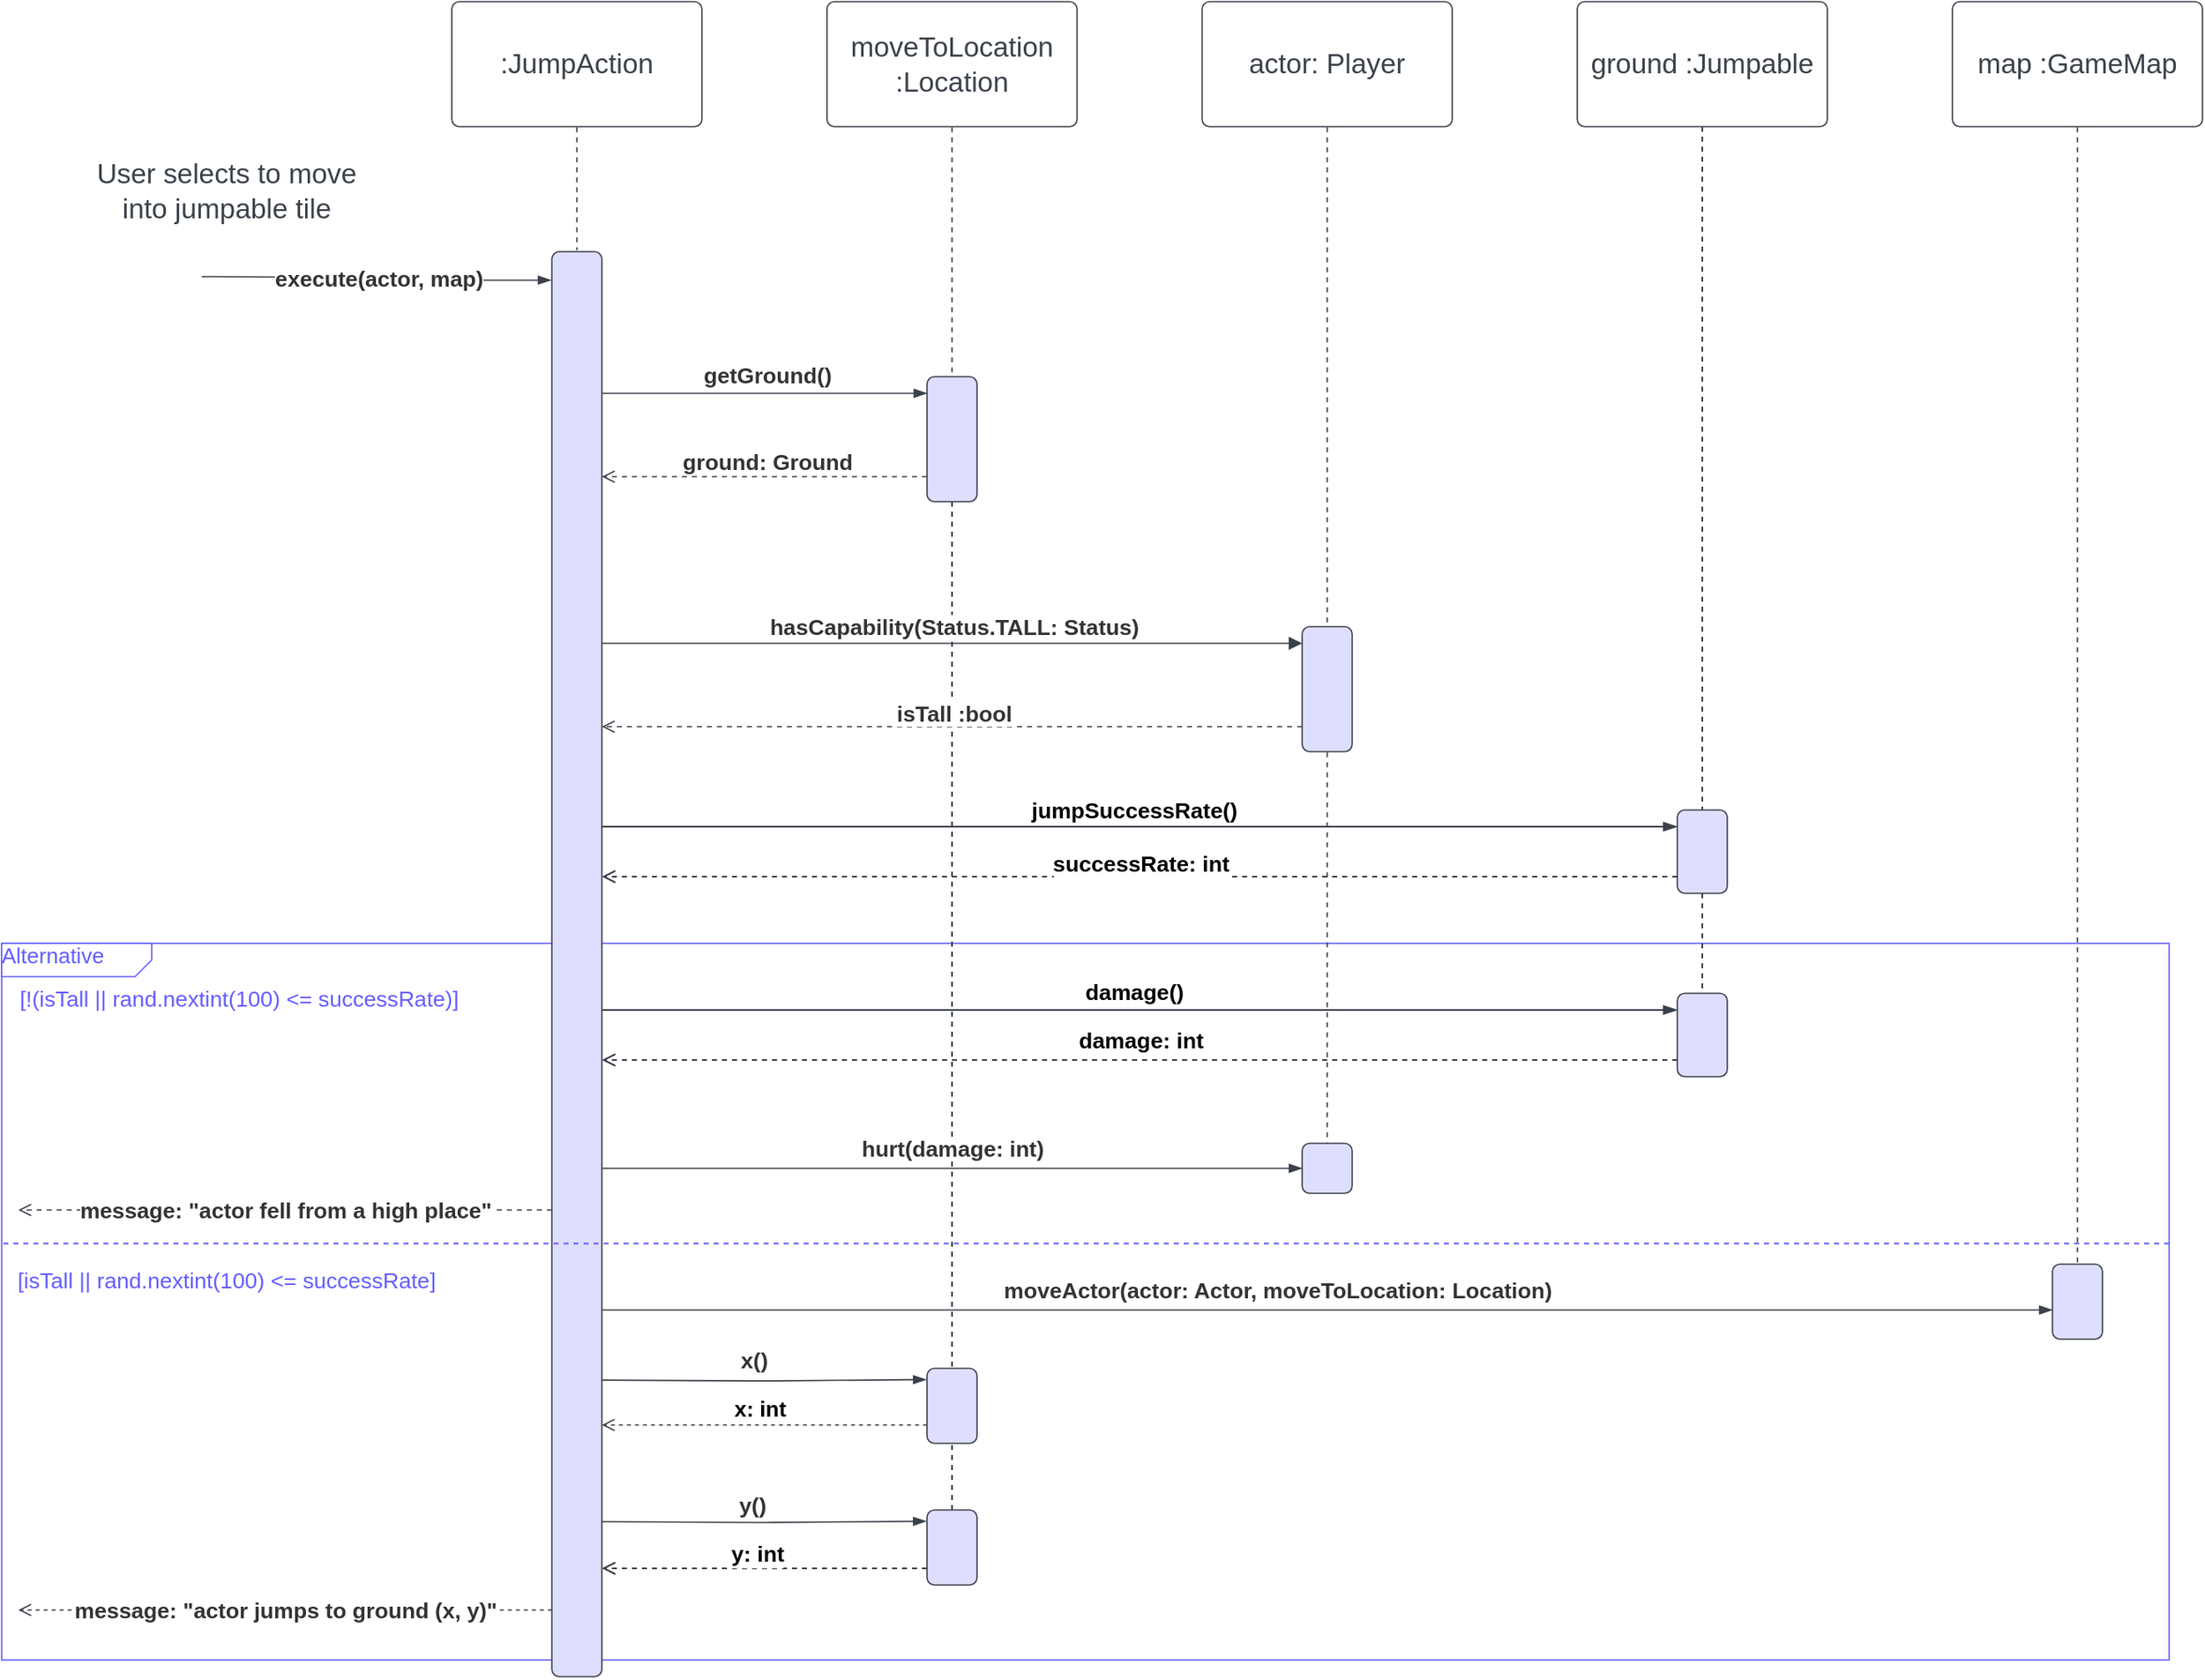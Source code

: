 <mxfile version="17.2.4" type="device" pages="2"><diagram id="eCuwdQZWgBB47jm1Pal0" name="JumpAction.execute()"><mxGraphModel dx="1240" dy="779" grid="0" gridSize="10" guides="0" tooltips="1" connect="1" arrows="1" fold="1" page="1" pageScale="1" pageWidth="850" pageHeight="1100" math="0" shadow="0"><root><mxCell id="0"/><mxCell id="1" parent="0"/><mxCell id="OYLOkh2zyU5c3hfSyLxo-22" value="&lt;font color=&quot;#635dff&quot;&gt;Alternative&lt;/font&gt;" style="html=1;blockSpacing=1;whiteSpace=wrap;shape=mxgraph.sysml.package2;xSize=90;overflow=fill;fontSize=13;spacing=0;strokeColor=#635dff;strokeOpacity=100;rounded=1;absoluteArcSize=1;arcSize=9;strokeWidth=0.8;container=1;pointerEvents=0;collapsible=0;recursiveResize=0;align=left;" parent="1" vertex="1"><mxGeometry x="30" y="640" width="1300" height="430" as="geometry"/></mxCell><UserObject label="[!(isTall || rand.nextint(100) &amp;lt;= successRate)]" lucidchartObjectId="kMK7q1nBMfJf" id="OYLOkh2zyU5c3hfSyLxo-23"><mxCell style="html=1;overflow=block;blockSpacing=1;whiteSpace=wrap;fontSize=13.3;fontColor=#635DFF;spacing=3.8;strokeOpacity=0;fillOpacity=0;rounded=1;absoluteArcSize=1;arcSize=9;fillColor=#ffffff;strokeWidth=0.8;" parent="OYLOkh2zyU5c3hfSyLxo-22" vertex="1"><mxGeometry y="21" width="285" height="24" as="geometry"/></mxCell></UserObject><UserObject label="" lucidchartObjectId="kMK7yO0s.JOC" id="OYLOkh2zyU5c3hfSyLxo-24"><mxCell style="html=1;jettySize=18;whiteSpace=wrap;fontSize=13;strokeColor=#3a414a;strokeOpacity=100;dashed=1;fixDash=1;strokeWidth=0.8;rounded=1;arcSize=12;edgeStyle=orthogonalEdgeStyle;startArrow=none;endArrow=open;" parent="OYLOkh2zyU5c3hfSyLxo-22" source="OYLOkh2zyU5c3hfSyLxo-2" edge="1"><mxGeometry width="100" height="100" relative="1" as="geometry"><Array as="points"><mxPoint x="10" y="160"/></Array><mxPoint x="330" y="110" as="sourcePoint"/><mxPoint x="10" y="160" as="targetPoint"/></mxGeometry></mxCell></UserObject><mxCell id="OYLOkh2zyU5c3hfSyLxo-25" value="message: &quot;actor fell from a high place&quot;" style="text;html=1;resizable=0;labelBackgroundColor=default;align=center;verticalAlign=middle;fontStyle=1;fontColor=#333333;fontSize=13.3;" parent="OYLOkh2zyU5c3hfSyLxo-24" vertex="1"><mxGeometry relative="1" as="geometry"><mxPoint as="offset"/></mxGeometry></mxCell><UserObject label="[isTall || rand.nextint(100) &amp;lt;= successRate]" lucidchartObjectId="kMK7q1nBMfJf" id="OYLOkh2zyU5c3hfSyLxo-56"><mxCell style="html=1;overflow=block;blockSpacing=1;whiteSpace=wrap;fontSize=13.3;fontColor=#635DFF;spacing=3.8;strokeOpacity=0;fillOpacity=0;rounded=1;absoluteArcSize=1;arcSize=9;fillColor=#ffffff;strokeWidth=0.8;" parent="OYLOkh2zyU5c3hfSyLxo-22" vertex="1"><mxGeometry y="190" width="270" height="24" as="geometry"/></mxCell></UserObject><UserObject label="" lucidchartObjectId="t5K7MSoaKPUH" id="OYLOkh2zyU5c3hfSyLxo-29"><mxCell style="html=1;overflow=block;blockSpacing=1;whiteSpace=wrap;fontSize=13;spacing=3.8;strokeColor=#3a414a;strokeOpacity=100;fillOpacity=100;rounded=1;absoluteArcSize=1;arcSize=9;fillColor=#dedeff;strokeWidth=0.8;" parent="OYLOkh2zyU5c3hfSyLxo-22" vertex="1"><mxGeometry x="780" y="120" width="30" height="30" as="geometry"/></mxCell></UserObject><mxCell id="OYLOkh2zyU5c3hfSyLxo-65" style="edgeStyle=orthogonalEdgeStyle;rounded=0;orthogonalLoop=1;jettySize=auto;html=1;endArrow=blockThin;endFill=1;strokeColor=#3A414A;" parent="OYLOkh2zyU5c3hfSyLxo-22" target="OYLOkh2zyU5c3hfSyLxo-68" edge="1"><mxGeometry relative="1" as="geometry"><mxPoint x="360" y="40" as="sourcePoint"/><mxPoint x="920" y="60" as="targetPoint"/><Array as="points"><mxPoint x="840" y="40"/><mxPoint x="840" y="40"/></Array></mxGeometry></mxCell><mxCell id="OYLOkh2zyU5c3hfSyLxo-66" value="damage()" style="edgeLabel;html=1;align=center;verticalAlign=middle;resizable=0;points=[];fontSize=13.3;fontStyle=1" parent="OYLOkh2zyU5c3hfSyLxo-65" vertex="1" connectable="0"><mxGeometry x="-0.076" y="1" relative="1" as="geometry"><mxPoint x="21" y="-10" as="offset"/></mxGeometry></mxCell><mxCell id="OYLOkh2zyU5c3hfSyLxo-67" value="&lt;b&gt;&lt;font style=&quot;font-size: 13.33px&quot;&gt;damage: int&lt;/font&gt;&lt;/b&gt;" style="edgeStyle=orthogonalEdgeStyle;rounded=0;orthogonalLoop=1;jettySize=auto;html=1;fontSize=13.3;endArrow=open;endFill=0;strokeColor=#3A414A;dashed=1;" parent="OYLOkh2zyU5c3hfSyLxo-22" source="OYLOkh2zyU5c3hfSyLxo-68" edge="1"><mxGeometry x="0.002" y="-12" relative="1" as="geometry"><mxPoint x="360" y="70" as="targetPoint"/><Array as="points"><mxPoint x="530" y="70"/><mxPoint x="530" y="70"/></Array><mxPoint x="1" as="offset"/></mxGeometry></mxCell><UserObject label="" lucidchartObjectId="mbK76THo4c5L" id="OYLOkh2zyU5c3hfSyLxo-68"><mxCell style="html=1;overflow=block;blockSpacing=1;whiteSpace=wrap;fontSize=13;spacing=3.8;strokeColor=#3a414a;strokeOpacity=100;fillOpacity=100;rounded=1;absoluteArcSize=1;arcSize=9;fillColor=#dedeff;strokeWidth=0.8;" parent="OYLOkh2zyU5c3hfSyLxo-22" vertex="1"><mxGeometry x="1005" y="30" width="30" height="50" as="geometry"/></mxCell></UserObject><UserObject label=":JumpAction" lucidchartObjectId="Svw7qQpjw48V" id="OYLOkh2zyU5c3hfSyLxo-1"><mxCell style="html=1;overflow=block;blockSpacing=1;whiteSpace=wrap;fontSize=16.7;fontColor=#3a414a;spacing=3.8;strokeColor=#3a414a;strokeOpacity=100;rounded=1;absoluteArcSize=1;arcSize=9;strokeWidth=0.8;" parent="1" vertex="1"><mxGeometry x="300" y="75" width="150" height="75" as="geometry"/></mxCell></UserObject><mxCell id="OYLOkh2zyU5c3hfSyLxo-59" style="edgeStyle=orthogonalEdgeStyle;rounded=0;orthogonalLoop=1;jettySize=auto;html=1;endArrow=blockThin;endFill=1;strokeColor=#3A414A;" parent="1" source="OYLOkh2zyU5c3hfSyLxo-2" target="OYLOkh2zyU5c3hfSyLxo-58" edge="1"><mxGeometry relative="1" as="geometry"><mxPoint x="410" y="598" as="sourcePoint"/><mxPoint x="950" y="590" as="targetPoint"/><Array as="points"><mxPoint x="870" y="570"/><mxPoint x="870" y="570"/></Array></mxGeometry></mxCell><mxCell id="OYLOkh2zyU5c3hfSyLxo-60" value="jumpSuccessRate()" style="edgeLabel;html=1;align=center;verticalAlign=middle;resizable=0;points=[];fontSize=13.3;fontStyle=1" parent="OYLOkh2zyU5c3hfSyLxo-59" vertex="1" connectable="0"><mxGeometry x="-0.076" y="1" relative="1" as="geometry"><mxPoint x="21" y="-9" as="offset"/></mxGeometry></mxCell><UserObject label="" lucidchartObjectId="tww7Gz8WqW2r" id="OYLOkh2zyU5c3hfSyLxo-2"><mxCell style="html=1;overflow=block;blockSpacing=1;whiteSpace=wrap;fontSize=13;spacing=3.8;strokeColor=#3a414a;strokeOpacity=100;fillOpacity=100;rounded=1;absoluteArcSize=1;arcSize=9;fillColor=#dedeff;strokeWidth=0.8;" parent="1" vertex="1"><mxGeometry x="360" y="225" width="30" height="855" as="geometry"/></mxCell></UserObject><UserObject label="" lucidchartObjectId="qxw7w_tj84XR" id="OYLOkh2zyU5c3hfSyLxo-3"><mxCell style="html=1;jettySize=18;whiteSpace=wrap;fontSize=13;strokeColor=#3a414a;strokeOpacity=100;dashed=1;fixDash=1;strokeWidth=0.8;rounded=1;arcSize=12;edgeStyle=orthogonalEdgeStyle;startArrow=none;endArrow=none;exitX=0.5;exitY=1.005;exitPerimeter=0;entryX=0.5;entryY=-0.001;entryPerimeter=0;" parent="1" source="OYLOkh2zyU5c3hfSyLxo-1" target="OYLOkh2zyU5c3hfSyLxo-2" edge="1"><mxGeometry width="100" height="100" relative="1" as="geometry"><Array as="points"/></mxGeometry></mxCell></UserObject><UserObject label="" lucidchartObjectId="MEw707E41Mtd" id="OYLOkh2zyU5c3hfSyLxo-4"><mxCell style="html=1;jettySize=18;whiteSpace=wrap;fontSize=13;strokeColor=#3a414a;strokeOpacity=100;strokeWidth=0.8;rounded=1;arcSize=12;edgeStyle=orthogonalEdgeStyle;startArrow=none;endArrow=blockThin;entryX=-0.012;entryY=0.02;entryPerimeter=0;endFill=1;" parent="1" target="OYLOkh2zyU5c3hfSyLxo-2" edge="1"><mxGeometry width="100" height="100" relative="1" as="geometry"><Array as="points"/><mxPoint x="150" y="240" as="sourcePoint"/></mxGeometry></mxCell></UserObject><mxCell id="OYLOkh2zyU5c3hfSyLxo-5" value="execute(actor, map)" style="text;html=1;resizable=0;labelBackgroundColor=default;align=center;verticalAlign=middle;fontStyle=1;fontColor=#333333;fontSize=13.3;" parent="OYLOkh2zyU5c3hfSyLxo-4" vertex="1"><mxGeometry relative="1" as="geometry"><mxPoint as="offset"/></mxGeometry></mxCell><UserObject label="actor: Player" lucidchartObjectId="sAx7ZAOeQBNO" id="OYLOkh2zyU5c3hfSyLxo-6"><mxCell style="html=1;overflow=block;blockSpacing=1;whiteSpace=wrap;fontSize=16.7;fontColor=#3a414a;spacing=3.8;strokeColor=#3a414a;strokeOpacity=100;rounded=1;absoluteArcSize=1;arcSize=9;strokeWidth=0.8;" parent="1" vertex="1"><mxGeometry x="750" y="75" width="150" height="75" as="geometry"/></mxCell></UserObject><UserObject label="User selects to move into jumpable tile" lucidchartObjectId="kMA7innCjvuW" id="OYLOkh2zyU5c3hfSyLxo-7"><mxCell style="html=1;overflow=block;blockSpacing=1;whiteSpace=wrap;fontSize=16.7;fontColor=#3a414a;spacing=3.8;strokeOpacity=0;fillOpacity=0;rounded=1;absoluteArcSize=1;arcSize=9;fillColor=#ffffff;strokeWidth=0.8;" parent="1" vertex="1"><mxGeometry x="75" y="165" width="180" height="48" as="geometry"/></mxCell></UserObject><UserObject label="" lucidchartObjectId="3kB7PfBuOtq0" id="OYLOkh2zyU5c3hfSyLxo-8"><mxCell style="html=1;jettySize=18;whiteSpace=wrap;fontSize=13;strokeColor=#3a414a;strokeOpacity=100;strokeWidth=0.8;rounded=1;arcSize=12;edgeStyle=orthogonalEdgeStyle;startArrow=none;endArrow=blockThin;endFill=1;" parent="1" target="OYLOkh2zyU5c3hfSyLxo-33" edge="1"><mxGeometry width="100" height="100" relative="1" as="geometry"><Array as="points"><mxPoint x="880" y="860"/><mxPoint x="880" y="860"/></Array><mxPoint x="390" y="860" as="sourcePoint"/></mxGeometry></mxCell></UserObject><mxCell id="OYLOkh2zyU5c3hfSyLxo-9" value="moveActor(actor: Actor, moveToLocation: Location)" style="text;html=1;resizable=0;labelBackgroundColor=default;align=center;verticalAlign=middle;fontStyle=1;fontColor=#333333;fontSize=13.3;" parent="OYLOkh2zyU5c3hfSyLxo-8" vertex="1"><mxGeometry x="-0.074" relative="1" as="geometry"><mxPoint x="2" y="-12" as="offset"/></mxGeometry></mxCell><UserObject label="map :GameMap" lucidchartObjectId="7kB7Q4fB985i" id="OYLOkh2zyU5c3hfSyLxo-10"><mxCell style="html=1;overflow=block;blockSpacing=1;whiteSpace=wrap;fontSize=16.7;fontColor=#3a414a;spacing=3.8;strokeColor=#3a414a;strokeOpacity=100;rounded=1;absoluteArcSize=1;arcSize=9;strokeWidth=0.8;" parent="1" vertex="1"><mxGeometry x="1200" y="75" width="150" height="75" as="geometry"/></mxCell></UserObject><UserObject label="moveToLocation :Location" lucidchartObjectId="2SJ7aVNgOCHd" id="OYLOkh2zyU5c3hfSyLxo-11"><mxCell style="html=1;overflow=block;blockSpacing=1;whiteSpace=wrap;fontSize=16.7;fontColor=#3a414a;spacing=3.8;strokeColor=#3a414a;strokeOpacity=100;rounded=1;absoluteArcSize=1;arcSize=9;strokeWidth=0.8;" parent="1" vertex="1"><mxGeometry x="525" y="75" width="150" height="75" as="geometry"/></mxCell></UserObject><mxCell id="OYLOkh2zyU5c3hfSyLxo-49" style="edgeStyle=orthogonalEdgeStyle;rounded=0;orthogonalLoop=1;jettySize=auto;html=1;dashed=1;endArrow=none;endFill=0;strokeColor=#3A414A;" parent="1" source="OYLOkh2zyU5c3hfSyLxo-12" target="OYLOkh2zyU5c3hfSyLxo-37" edge="1"><mxGeometry relative="1" as="geometry"/></mxCell><UserObject label="" lucidchartObjectId="N-J7uTlM8Tz7" id="OYLOkh2zyU5c3hfSyLxo-12"><mxCell style="html=1;overflow=block;blockSpacing=1;whiteSpace=wrap;fontSize=13;spacing=3.8;strokeColor=#3a414a;strokeOpacity=100;fillOpacity=100;rounded=1;absoluteArcSize=1;arcSize=9;fillColor=#dedeff;strokeWidth=0.8;" parent="1" vertex="1"><mxGeometry x="585" y="300" width="30" height="75" as="geometry"/></mxCell></UserObject><UserObject label="" lucidchartObjectId="9-J7VK6HbHyg" id="OYLOkh2zyU5c3hfSyLxo-13"><mxCell style="html=1;jettySize=18;whiteSpace=wrap;fontSize=13;strokeColor=#3a414a;strokeOpacity=100;strokeWidth=0.8;rounded=1;arcSize=12;edgeStyle=orthogonalEdgeStyle;startArrow=none;endArrow=blockThin;endFill=1;" parent="1" source="OYLOkh2zyU5c3hfSyLxo-2" target="OYLOkh2zyU5c3hfSyLxo-12" edge="1"><mxGeometry width="100" height="100" relative="1" as="geometry"><Array as="points"><mxPoint x="490" y="310"/><mxPoint x="490" y="310"/></Array><mxPoint x="375" y="320" as="sourcePoint"/></mxGeometry></mxCell></UserObject><mxCell id="OYLOkh2zyU5c3hfSyLxo-14" value="getGround()" style="text;html=1;resizable=0;labelBackgroundColor=default;align=center;verticalAlign=middle;fontStyle=1;fontColor=#333333;fontSize=13.3;" parent="OYLOkh2zyU5c3hfSyLxo-13" vertex="1"><mxGeometry relative="1" as="geometry"><mxPoint x="1" y="-11" as="offset"/></mxGeometry></mxCell><UserObject label="" lucidchartObjectId="Q.J75j_5nky4" id="OYLOkh2zyU5c3hfSyLxo-15"><mxCell style="html=1;jettySize=18;whiteSpace=wrap;fontSize=13;strokeColor=#3a414a;strokeOpacity=100;dashed=1;fixDash=1;strokeWidth=0.8;rounded=1;arcSize=12;edgeStyle=orthogonalEdgeStyle;startArrow=none;endArrow=open;endFill=0;" parent="1" source="OYLOkh2zyU5c3hfSyLxo-12" target="OYLOkh2zyU5c3hfSyLxo-2" edge="1"><mxGeometry width="100" height="100" relative="1" as="geometry"><Array as="points"><mxPoint x="430" y="360"/><mxPoint x="430" y="360"/></Array></mxGeometry></mxCell></UserObject><mxCell id="OYLOkh2zyU5c3hfSyLxo-16" value="ground: Ground" style="text;html=1;resizable=0;labelBackgroundColor=default;align=center;verticalAlign=middle;fontStyle=1;fontColor=#333333;fontSize=13.3;" parent="OYLOkh2zyU5c3hfSyLxo-15" vertex="1"><mxGeometry relative="1" as="geometry"><mxPoint x="1" y="-9" as="offset"/></mxGeometry></mxCell><UserObject label="" lucidchartObjectId="v~J7exNMI2mN" id="OYLOkh2zyU5c3hfSyLxo-17"><mxCell style="html=1;jettySize=18;whiteSpace=wrap;fontSize=13;strokeColor=#3a414a;strokeOpacity=100;dashed=1;fixDash=1;strokeWidth=0.8;rounded=1;arcSize=12;edgeStyle=orthogonalEdgeStyle;startArrow=none;endArrow=none;exitX=0.5;exitY=1.005;exitPerimeter=0;entryX=0.5;entryY=-0.005;entryPerimeter=0;" parent="1" source="OYLOkh2zyU5c3hfSyLxo-11" target="OYLOkh2zyU5c3hfSyLxo-12" edge="1"><mxGeometry width="100" height="100" relative="1" as="geometry"><Array as="points"/></mxGeometry></mxCell></UserObject><mxCell id="OYLOkh2zyU5c3hfSyLxo-57" style="edgeStyle=orthogonalEdgeStyle;rounded=0;orthogonalLoop=1;jettySize=auto;html=1;dashed=1;endArrow=none;endFill=0;strokeColor=#3A414A;" parent="1" source="OYLOkh2zyU5c3hfSyLxo-18" target="OYLOkh2zyU5c3hfSyLxo-58" edge="1"><mxGeometry relative="1" as="geometry"><mxPoint x="1050" y="520" as="targetPoint"/></mxGeometry></mxCell><UserObject label="ground :Jumpable" lucidchartObjectId="8aK781-DjpZf" id="OYLOkh2zyU5c3hfSyLxo-18"><mxCell style="html=1;overflow=block;blockSpacing=1;whiteSpace=wrap;fontSize=16.7;fontColor=#3a414a;spacing=3.8;strokeColor=#3a414a;strokeOpacity=100;rounded=1;absoluteArcSize=1;arcSize=9;strokeWidth=0.8;" parent="1" vertex="1"><mxGeometry x="975" y="75" width="150" height="75" as="geometry"/></mxCell></UserObject><UserObject label="" lucidchartObjectId="mbK76THo4c5L" id="OYLOkh2zyU5c3hfSyLxo-19"><mxCell style="html=1;overflow=block;blockSpacing=1;whiteSpace=wrap;fontSize=13;spacing=3.8;strokeColor=#3a414a;strokeOpacity=100;fillOpacity=100;rounded=1;absoluteArcSize=1;arcSize=9;fillColor=#dedeff;strokeWidth=0.8;" parent="1" vertex="1"><mxGeometry x="810" y="450" width="30" height="75" as="geometry"/></mxCell></UserObject><UserObject label="" lucidchartObjectId="2gK7JzHrzOsB" id="OYLOkh2zyU5c3hfSyLxo-20"><mxCell style="html=1;jettySize=18;whiteSpace=wrap;fontSize=13;strokeColor=#3a414a;strokeOpacity=100;strokeWidth=0.8;rounded=1;arcSize=12;edgeStyle=orthogonalEdgeStyle;startArrow=none;endArrow=block;endFill=1;" parent="1" source="OYLOkh2zyU5c3hfSyLxo-2" target="OYLOkh2zyU5c3hfSyLxo-19" edge="1"><mxGeometry width="100" height="100" relative="1" as="geometry"><Array as="points"><mxPoint x="490" y="460"/><mxPoint x="490" y="460"/></Array></mxGeometry></mxCell></UserObject><mxCell id="OYLOkh2zyU5c3hfSyLxo-21" value="hasCapability(Status.TALL: Status)" style="text;html=1;resizable=0;labelBackgroundColor=default;align=center;verticalAlign=middle;fontStyle=1;fontColor=#333333;fontSize=13.3;" parent="OYLOkh2zyU5c3hfSyLxo-20" vertex="1"><mxGeometry relative="1" as="geometry"><mxPoint x="1" y="-10" as="offset"/></mxGeometry></mxCell><UserObject label="" lucidchartObjectId="kYK7fHfaY4vX" id="OYLOkh2zyU5c3hfSyLxo-26"><mxCell style="html=1;jettySize=18;whiteSpace=wrap;fontSize=13;strokeColor=#3a414a;strokeOpacity=100;dashed=1;fixDash=1;strokeWidth=0.8;rounded=1;arcSize=12;edgeStyle=orthogonalEdgeStyle;startArrow=none;endArrow=open;endFill=0;" parent="1" source="OYLOkh2zyU5c3hfSyLxo-19" target="OYLOkh2zyU5c3hfSyLxo-2" edge="1"><mxGeometry width="100" height="100" relative="1" as="geometry"><Array as="points"><mxPoint x="500" y="510"/><mxPoint x="500" y="510"/></Array><mxPoint x="790" y="519" as="sourcePoint"/></mxGeometry></mxCell></UserObject><mxCell id="OYLOkh2zyU5c3hfSyLxo-27" value="isTall :bool" style="text;html=1;resizable=0;labelBackgroundColor=default;align=center;verticalAlign=middle;fontStyle=1;fontColor=#333333;fontSize=13.3;" parent="OYLOkh2zyU5c3hfSyLxo-26" vertex="1"><mxGeometry relative="1" as="geometry"><mxPoint x="1" y="-8" as="offset"/></mxGeometry></mxCell><UserObject label="" lucidchartObjectId="N0K7Qci609-H" id="OYLOkh2zyU5c3hfSyLxo-28"><mxCell style="html=1;jettySize=18;whiteSpace=wrap;fontSize=13;strokeColor=#3a414a;strokeOpacity=100;dashed=1;fixDash=1;strokeWidth=0.8;rounded=1;arcSize=12;edgeStyle=orthogonalEdgeStyle;startArrow=none;endArrow=none;exitX=0.5;exitY=1.005;exitPerimeter=0;entryX=0.5;entryY=-0.005;entryPerimeter=0;" parent="1" source="OYLOkh2zyU5c3hfSyLxo-6" target="OYLOkh2zyU5c3hfSyLxo-19" edge="1"><mxGeometry width="100" height="100" relative="1" as="geometry"><Array as="points"/></mxGeometry></mxCell></UserObject><UserObject label="" lucidchartObjectId="F5K7cWxRts-W" id="OYLOkh2zyU5c3hfSyLxo-30"><mxCell style="html=1;jettySize=18;whiteSpace=wrap;fontSize=13;strokeColor=#3a414a;strokeOpacity=100;strokeWidth=0.8;rounded=1;arcSize=12;edgeStyle=orthogonalEdgeStyle;startArrow=none;endArrow=blockThin;endFill=1;" parent="1" source="OYLOkh2zyU5c3hfSyLxo-2" target="OYLOkh2zyU5c3hfSyLxo-29" edge="1"><mxGeometry width="100" height="100" relative="1" as="geometry"><Array as="points"><mxPoint x="600" y="775"/><mxPoint x="600" y="775"/></Array><mxPoint x="390" y="715" as="sourcePoint"/></mxGeometry></mxCell></UserObject><mxCell id="OYLOkh2zyU5c3hfSyLxo-31" value="hurt(damage: int)" style="text;html=1;resizable=0;labelBackgroundColor=default;align=center;verticalAlign=middle;fontStyle=1;fontColor=#333333;fontSize=13.3;" parent="OYLOkh2zyU5c3hfSyLxo-30" vertex="1"><mxGeometry relative="1" as="geometry"><mxPoint y="-12" as="offset"/></mxGeometry></mxCell><UserObject label="" lucidchartObjectId="PdL7UGYvEF-M" id="OYLOkh2zyU5c3hfSyLxo-32"><mxCell style="html=1;jettySize=18;whiteSpace=wrap;fontSize=13;strokeColor=#3a414a;strokeOpacity=100;dashed=1;fixDash=1;strokeWidth=0.8;rounded=1;arcSize=12;edgeStyle=orthogonalEdgeStyle;startArrow=none;endArrow=none;exitX=0.5;exitY=1.005;exitPerimeter=0;entryX=0.5;entryY=-0.012;entryPerimeter=0;" parent="1" source="OYLOkh2zyU5c3hfSyLxo-19" target="OYLOkh2zyU5c3hfSyLxo-29" edge="1"><mxGeometry width="100" height="100" relative="1" as="geometry"><Array as="points"/></mxGeometry></mxCell></UserObject><UserObject label="" lucidchartObjectId="5dL7VNfCxY7D" id="OYLOkh2zyU5c3hfSyLxo-33"><mxCell style="html=1;overflow=block;blockSpacing=1;whiteSpace=wrap;fontSize=13;spacing=3.8;strokeColor=#3a414a;strokeOpacity=100;fillOpacity=100;rounded=1;absoluteArcSize=1;arcSize=9;fillColor=#dedeff;strokeWidth=0.8;" parent="1" vertex="1"><mxGeometry x="1260" y="832.5" width="30" height="45" as="geometry"/></mxCell></UserObject><UserObject label="" lucidchartObjectId="~dL747Tiu413" id="OYLOkh2zyU5c3hfSyLxo-34"><mxCell style="html=1;jettySize=18;whiteSpace=wrap;fontSize=13;strokeColor=#3a414a;strokeOpacity=100;dashed=1;fixDash=1;strokeWidth=0.8;rounded=1;arcSize=12;edgeStyle=orthogonalEdgeStyle;startArrow=none;endArrow=none;exitX=0.5;exitY=1.005;exitPerimeter=0;entryX=0.5;entryY=-0.008;entryPerimeter=0;" parent="1" source="OYLOkh2zyU5c3hfSyLxo-10" target="OYLOkh2zyU5c3hfSyLxo-33" edge="1"><mxGeometry width="100" height="100" relative="1" as="geometry"><Array as="points"/></mxGeometry></mxCell></UserObject><UserObject label="" lucidchartObjectId="YlL74.AOj8z." id="OYLOkh2zyU5c3hfSyLxo-35"><mxCell style="html=1;jettySize=18;whiteSpace=wrap;fontSize=13;strokeColor=#3a414a;strokeOpacity=100;strokeWidth=0.8;rounded=1;arcSize=12;edgeStyle=orthogonalEdgeStyle;startArrow=none;endArrow=open;dashed=1;" parent="1" edge="1"><mxGeometry width="100" height="100" relative="1" as="geometry"><Array as="points"><mxPoint x="260" y="1040"/><mxPoint x="260" y="1040"/></Array><mxPoint x="40" y="1040" as="targetPoint"/><mxPoint x="360" y="1040" as="sourcePoint"/></mxGeometry></mxCell></UserObject><mxCell id="OYLOkh2zyU5c3hfSyLxo-36" value="message: &quot;actor jumps to ground (x, y)&quot;" style="text;html=1;resizable=0;labelBackgroundColor=default;align=center;verticalAlign=middle;fontStyle=1;fontColor=#333333;fontSize=13.3;" parent="OYLOkh2zyU5c3hfSyLxo-35" vertex="1"><mxGeometry x="0.334" relative="1" as="geometry"><mxPoint x="53" as="offset"/></mxGeometry></mxCell><UserObject label="" lucidchartObjectId="AoL7WaC5kC4R" id="OYLOkh2zyU5c3hfSyLxo-37"><mxCell style="html=1;overflow=block;blockSpacing=1;whiteSpace=wrap;fontSize=13;spacing=3.8;strokeColor=#3a414a;strokeOpacity=100;fillOpacity=100;rounded=1;absoluteArcSize=1;arcSize=9;fillColor=#dedeff;strokeWidth=0.8;" parent="1" vertex="1"><mxGeometry x="585" y="895" width="30" height="45" as="geometry"/></mxCell></UserObject><UserObject label="" lucidchartObjectId="QoL78~Avq-1Y" id="OYLOkh2zyU5c3hfSyLxo-38"><mxCell style="html=1;jettySize=18;whiteSpace=wrap;fontSize=13;strokeColor=#3A414A;strokeOpacity=100;strokeWidth=0.8;rounded=1;arcSize=12;edgeStyle=orthogonalEdgeStyle;startArrow=none;endArrow=blockThin;endFill=1;exitX=1.013;exitY=0.928;exitPerimeter=0;entryX=-0.012;entryY=0.15;entryPerimeter=0;" parent="1" target="OYLOkh2zyU5c3hfSyLxo-37" edge="1"><mxGeometry width="100" height="100" relative="1" as="geometry"><Array as="points"/><mxPoint x="390.0" y="902.08" as="sourcePoint"/></mxGeometry></mxCell></UserObject><mxCell id="OYLOkh2zyU5c3hfSyLxo-39" value="x()" style="text;html=1;resizable=0;labelBackgroundColor=default;align=center;verticalAlign=middle;fontStyle=1;fontColor=#333333;fontSize=13.3;" parent="OYLOkh2zyU5c3hfSyLxo-38" vertex="1"><mxGeometry x="-0.114" relative="1" as="geometry"><mxPoint x="4" y="-13" as="offset"/></mxGeometry></mxCell><UserObject label="x: int" lucidchartObjectId="6oL7ldqmmjbZ" id="OYLOkh2zyU5c3hfSyLxo-40"><mxCell style="html=1;jettySize=18;whiteSpace=wrap;fontSize=13;strokeColor=#3a414a;strokeOpacity=100;strokeWidth=0.8;rounded=1;arcSize=12;edgeStyle=orthogonalEdgeStyle;startArrow=none;endArrow=open;endFill=0;dashed=1;fontStyle=1" parent="1" source="OYLOkh2zyU5c3hfSyLxo-37" edge="1" target="OYLOkh2zyU5c3hfSyLxo-2"><mxGeometry x="0.032" y="-10" width="100" height="100" relative="1" as="geometry"><Array as="points"><mxPoint x="487" y="929"/><mxPoint x="487" y="929"/></Array><mxPoint x="390.0" y="917.515" as="targetPoint"/><mxPoint as="offset"/></mxGeometry></mxCell></UserObject><mxCell id="OYLOkh2zyU5c3hfSyLxo-46" value="y: int" style="edgeStyle=orthogonalEdgeStyle;rounded=0;orthogonalLoop=1;jettySize=auto;html=1;dashed=1;endArrow=open;endFill=0;strokeColor=#3A414A;fontStyle=1;fontSize=13.33;" parent="1" source="OYLOkh2zyU5c3hfSyLxo-41" edge="1"><mxGeometry x="0.046" y="-9" relative="1" as="geometry"><mxPoint x="390" y="1015" as="targetPoint"/><Array as="points"><mxPoint x="490" y="1015"/><mxPoint x="490" y="1015"/></Array><mxPoint as="offset"/></mxGeometry></mxCell><mxCell id="OYLOkh2zyU5c3hfSyLxo-52" style="edgeStyle=orthogonalEdgeStyle;rounded=0;orthogonalLoop=1;jettySize=auto;html=1;dashed=1;endArrow=none;endFill=0;strokeColor=#3A414A;" parent="1" source="OYLOkh2zyU5c3hfSyLxo-41" target="OYLOkh2zyU5c3hfSyLxo-37" edge="1"><mxGeometry relative="1" as="geometry"/></mxCell><UserObject label="" lucidchartObjectId="_oL7Dq7EvGQc" id="OYLOkh2zyU5c3hfSyLxo-41"><mxCell style="html=1;overflow=block;blockSpacing=1;whiteSpace=wrap;fontSize=13;spacing=3.8;strokeColor=#3a414a;strokeOpacity=100;fillOpacity=100;rounded=1;absoluteArcSize=1;arcSize=9;fillColor=#dedeff;strokeWidth=0.8;" parent="1" vertex="1"><mxGeometry x="585" y="980" width="30" height="45" as="geometry"/></mxCell></UserObject><UserObject label="" lucidchartObjectId="_oL7CmogcWcI" id="OYLOkh2zyU5c3hfSyLxo-42"><mxCell style="html=1;jettySize=18;whiteSpace=wrap;fontSize=13;strokeColor=#3a414a;strokeOpacity=100;strokeWidth=0.8;rounded=1;arcSize=12;edgeStyle=orthogonalEdgeStyle;startArrow=none;endArrow=blockThin;endFill=1;entryX=-0.012;entryY=0.15;entryPerimeter=0;" parent="1" target="OYLOkh2zyU5c3hfSyLxo-41" edge="1"><mxGeometry width="100" height="100" relative="1" as="geometry"><Array as="points"/><mxPoint x="390" y="987" as="sourcePoint"/></mxGeometry></mxCell></UserObject><mxCell id="OYLOkh2zyU5c3hfSyLxo-43" value="y()" style="text;html=1;resizable=0;labelBackgroundColor=default;align=center;verticalAlign=middle;fontStyle=1;fontColor=#333333;fontSize=13.3;" parent="OYLOkh2zyU5c3hfSyLxo-42" vertex="1"><mxGeometry x="-0.114" relative="1" as="geometry"><mxPoint x="3" y="-11" as="offset"/></mxGeometry></mxCell><mxCell id="OYLOkh2zyU5c3hfSyLxo-55" value="" style="endArrow=none;dashed=1;html=1;rounded=0;entryX=0;entryY=0.419;entryDx=0;entryDy=0;entryPerimeter=0;exitX=1;exitY=0.419;exitDx=0;exitDy=0;exitPerimeter=0;strokeColor=#635DFF;" parent="1" source="OYLOkh2zyU5c3hfSyLxo-22" target="OYLOkh2zyU5c3hfSyLxo-22" edge="1"><mxGeometry width="50" height="50" relative="1" as="geometry"><mxPoint x="30" y="870" as="sourcePoint"/><mxPoint x="80" y="820" as="targetPoint"/></mxGeometry></mxCell><mxCell id="OYLOkh2zyU5c3hfSyLxo-63" value="&lt;b&gt;&lt;font style=&quot;font-size: 13.33px&quot;&gt;successRate: int&lt;/font&gt;&lt;/b&gt;" style="edgeStyle=orthogonalEdgeStyle;rounded=0;orthogonalLoop=1;jettySize=auto;html=1;fontSize=13.3;endArrow=open;endFill=0;strokeColor=#3A414A;dashed=1;" parent="1" source="OYLOkh2zyU5c3hfSyLxo-58" target="OYLOkh2zyU5c3hfSyLxo-2" edge="1"><mxGeometry x="0.002" y="-8" relative="1" as="geometry"><Array as="points"><mxPoint x="560" y="600"/><mxPoint x="560" y="600"/></Array><mxPoint x="1" as="offset"/></mxGeometry></mxCell><mxCell id="OYLOkh2zyU5c3hfSyLxo-69" style="edgeStyle=orthogonalEdgeStyle;rounded=0;orthogonalLoop=1;jettySize=auto;html=1;dashed=1;fontSize=13.33;endArrow=none;endFill=0;strokeColor=#3A414A;" parent="1" source="OYLOkh2zyU5c3hfSyLxo-58" target="OYLOkh2zyU5c3hfSyLxo-68" edge="1"><mxGeometry relative="1" as="geometry"/></mxCell><UserObject label="" lucidchartObjectId="mbK76THo4c5L" id="OYLOkh2zyU5c3hfSyLxo-58"><mxCell style="html=1;overflow=block;blockSpacing=1;whiteSpace=wrap;fontSize=13;spacing=3.8;strokeColor=#3a414a;strokeOpacity=100;fillOpacity=100;rounded=1;absoluteArcSize=1;arcSize=9;fillColor=#dedeff;strokeWidth=0.8;" parent="1" vertex="1"><mxGeometry x="1035" y="560" width="30" height="50" as="geometry"/></mxCell></UserObject></root></mxGraphModel></diagram><diagram id="RL3FJOIWcASWGi3YD7R5" name="Mature.tick()"><mxGraphModel dx="1240" dy="779" grid="0" gridSize="10" guides="1" tooltips="1" connect="1" arrows="1" fold="1" page="1" pageScale="1" pageWidth="850" pageHeight="1100" math="0" shadow="0"><root><mxCell id="0"/><mxCell id="1" parent="0"/><mxCell id="nholbY5XzCmhkAW5xmMB-12" value="" style="group" parent="1" vertex="1" connectable="0"><mxGeometry x="26.22" y="690" width="1197.78" height="241" as="geometry"/></mxCell><mxCell id="4wdHCRqx1Bi4NrnN5S9m-74" value="&lt;font color=&quot;#635dff&quot;&gt;opt&lt;/font&gt;" style="shape=umlFrame;whiteSpace=wrap;html=1;fontSize=13.33;strokeColor=#635DFF;width=52;height=23;" parent="nholbY5XzCmhkAW5xmMB-12" vertex="1"><mxGeometry width="1197.78" height="241" as="geometry"/></mxCell><mxCell id="4wdHCRqx1Bi4NrnN5S9m-78" value="&lt;font color=&quot;#635dff&quot;&gt;[ !actorAtLocation &amp;amp;&amp;amp; &lt;br&gt;&lt;span style=&quot;white-space: pre&quot;&gt;&#9;&lt;/span&gt;rand.nextint(100) &amp;lt;= KOOPA_SPAWN_RATE ]&lt;/font&gt;" style="text;html=1;strokeColor=none;fillColor=none;align=left;verticalAlign=middle;whiteSpace=wrap;rounded=0;fontSize=13.33;" parent="nholbY5XzCmhkAW5xmMB-12" vertex="1"><mxGeometry x="11.76" y="27" width="407.531" height="28" as="geometry"/></mxCell><UserObject label="koopa :Koopa" lucidchartObjectId="8aK781-DjpZf" id="nholbY5XzCmhkAW5xmMB-5"><mxCell style="html=1;overflow=block;blockSpacing=1;whiteSpace=wrap;fontSize=16.7;fontColor=#3a414a;spacing=3.8;strokeColor=#3a414a;strokeOpacity=100;rounded=1;absoluteArcSize=1;arcSize=9;strokeWidth=0.8;" parent="nholbY5XzCmhkAW5xmMB-12" vertex="1"><mxGeometry x="949.78" y="35" width="150" height="75" as="geometry"/></mxCell></UserObject><UserObject label="" lucidchartObjectId="mbK76THo4c5L" id="nholbY5XzCmhkAW5xmMB-8"><mxCell style="html=1;overflow=block;blockSpacing=1;whiteSpace=wrap;fontSize=13;spacing=3.8;strokeColor=#3a414a;strokeOpacity=100;fillOpacity=100;rounded=1;absoluteArcSize=1;arcSize=9;fillColor=#dedeff;strokeWidth=0.8;" parent="nholbY5XzCmhkAW5xmMB-12" vertex="1"><mxGeometry x="558.78" y="150" width="30" height="47" as="geometry"/></mxCell></UserObject><UserObject label="" lucidchartObjectId="tww7Gz8WqW2r" id="4wdHCRqx1Bi4NrnN5S9m-4"><mxCell style="html=1;overflow=block;blockSpacing=1;whiteSpace=wrap;fontSize=13;spacing=3.8;strokeColor=#3a414a;strokeOpacity=100;fillOpacity=100;rounded=1;absoluteArcSize=1;arcSize=9;fillColor=#dedeff;strokeWidth=0.8;" parent="1" vertex="1"><mxGeometry x="360" y="225" width="30" height="2487" as="geometry"/></mxCell></UserObject><mxCell id="JHbBxRRb0H2sQzWYHCSj-56" value="" style="group" parent="1" vertex="1" connectable="0"><mxGeometry x="26" y="2405" width="1197.78" height="241" as="geometry"/></mxCell><mxCell id="JHbBxRRb0H2sQzWYHCSj-57" value="&lt;font color=&quot;#635dff&quot;&gt;opt&lt;/font&gt;" style="shape=umlFrame;whiteSpace=wrap;html=1;fontSize=13.33;strokeColor=#635DFF;width=52;height=23;" parent="JHbBxRRb0H2sQzWYHCSj-56" vertex="1"><mxGeometry width="1128" height="241" as="geometry"/></mxCell><mxCell id="JHbBxRRb0H2sQzWYHCSj-58" value="&lt;font color=&quot;#635dff&quot;&gt;[ rand.nextint(100) &amp;lt;= WITHER_RATE ]&lt;/font&gt;" style="text;html=1;strokeColor=none;fillColor=none;align=left;verticalAlign=middle;whiteSpace=wrap;rounded=0;fontSize=13.33;" parent="JHbBxRRb0H2sQzWYHCSj-56" vertex="1"><mxGeometry x="11.76" y="27" width="407.531" height="28" as="geometry"/></mxCell><UserObject label="" lucidchartObjectId="mbK76THo4c5L" id="JHbBxRRb0H2sQzWYHCSj-60"><mxCell style="html=1;overflow=block;blockSpacing=1;whiteSpace=wrap;fontSize=13;spacing=3.8;strokeColor=#3a414a;strokeOpacity=100;fillOpacity=100;rounded=1;absoluteArcSize=1;arcSize=9;fillColor=#dedeff;strokeWidth=0.8;" parent="JHbBxRRb0H2sQzWYHCSj-56" vertex="1"><mxGeometry x="558.78" y="150" width="30" height="68" as="geometry"/></mxCell></UserObject><UserObject label="dirt :Dirt" lucidchartObjectId="8aK781-DjpZf" id="JHbBxRRb0H2sQzWYHCSj-61"><mxCell style="html=1;overflow=block;blockSpacing=1;whiteSpace=wrap;fontSize=16.7;fontColor=#3a414a;spacing=3.8;strokeColor=#3a414a;strokeOpacity=100;rounded=1;absoluteArcSize=1;arcSize=9;strokeWidth=0.8;" parent="JHbBxRRb0H2sQzWYHCSj-56" vertex="1"><mxGeometry x="952" y="22" width="150" height="75" as="geometry"/></mxCell></UserObject><mxCell id="P0Ew0a6ZwCBtasC1eVtT-2" value="" style="group" parent="1" vertex="1" connectable="0"><mxGeometry x="28" y="1001" width="1600" height="1332" as="geometry"/></mxCell><mxCell id="nholbY5XzCmhkAW5xmMB-14" value="&lt;font color=&quot;#635dff&quot;&gt;opt&lt;/font&gt;" style="shape=umlFrame;whiteSpace=wrap;html=1;fontSize=13.33;strokeColor=#635DFF;width=52;height=23;" parent="P0Ew0a6ZwCBtasC1eVtT-2" vertex="1"><mxGeometry width="1600" height="1332" as="geometry"/></mxCell><mxCell id="JHbBxRRb0H2sQzWYHCSj-49" value="" style="group" parent="P0Ew0a6ZwCBtasC1eVtT-2" vertex="1" connectable="0"><mxGeometry x="22" y="842" width="1362" height="370" as="geometry"/></mxCell><mxCell id="JHbBxRRb0H2sQzWYHCSj-47" value="&lt;font color=&quot;#635dff&quot;&gt;opt&lt;/font&gt;" style="shape=umlFrame;whiteSpace=wrap;html=1;fontSize=13.33;fontColor=#3A414A;strokeColor=#635DFF;" parent="JHbBxRRb0H2sQzWYHCSj-49" vertex="1"><mxGeometry width="1362" height="370" as="geometry"/></mxCell><mxCell id="JHbBxRRb0H2sQzWYHCSj-48" value="&lt;font color=&quot;#635dff&quot;&gt;[ avaliableGrowLocations != 0 ]&lt;/font&gt;" style="text;html=1;strokeColor=none;fillColor=none;align=left;verticalAlign=middle;whiteSpace=wrap;rounded=0;fontSize=13.33;" parent="JHbBxRRb0H2sQzWYHCSj-49" vertex="1"><mxGeometry x="11" y="38" width="199" height="28" as="geometry"/></mxCell><mxCell id="P0Ew0a6ZwCBtasC1eVtT-21" value="&lt;font color=&quot;#635dff&quot;&gt;loop&lt;/font&gt;" style="shape=umlFrame;whiteSpace=wrap;html=1;fontSize=13.33;fontColor=#3A414A;strokeColor=#635DFF;" parent="P0Ew0a6ZwCBtasC1eVtT-2" vertex="1"><mxGeometry x="19" y="326" width="1389" height="358" as="geometry"/></mxCell><mxCell id="nholbY5XzCmhkAW5xmMB-15" value="&lt;font color=&quot;#635dff&quot;&gt;[ growthCounter == 0 ]&lt;/font&gt;" style="text;html=1;strokeColor=none;fillColor=none;align=left;verticalAlign=middle;whiteSpace=wrap;rounded=0;fontSize=13.33;" parent="P0Ew0a6ZwCBtasC1eVtT-2" vertex="1"><mxGeometry x="11.76" y="27" width="141.24" height="28" as="geometry"/></mxCell><mxCell id="JHbBxRRb0H2sQzWYHCSj-8" style="edgeStyle=orthogonalEdgeStyle;rounded=0;orthogonalLoop=1;jettySize=auto;html=1;fontSize=13.33;fontColor=#3A414A;endArrow=none;endFill=0;dashed=1;" parent="P0Ew0a6ZwCBtasC1eVtT-2" source="nholbY5XzCmhkAW5xmMB-16" target="JHbBxRRb0H2sQzWYHCSj-7" edge="1"><mxGeometry relative="1" as="geometry"/></mxCell><UserObject label="growLocations :ArrayList&amp;lt;Location&amp;gt;" lucidchartObjectId="8aK781-DjpZf" id="nholbY5XzCmhkAW5xmMB-16"><mxCell style="html=1;overflow=block;blockSpacing=1;whiteSpace=wrap;fontSize=16.7;fontColor=#3a414a;spacing=3.8;strokeColor=#3a414a;strokeOpacity=100;rounded=1;absoluteArcSize=1;arcSize=9;strokeWidth=0.8;" parent="P0Ew0a6ZwCBtasC1eVtT-2" vertex="1"><mxGeometry x="1172" y="219" width="156" height="75" as="geometry"/></mxCell></UserObject><UserObject label="" lucidchartObjectId="mbK76THo4c5L" id="P0Ew0a6ZwCBtasC1eVtT-9"><mxCell style="html=1;overflow=block;blockSpacing=1;whiteSpace=wrap;fontSize=13;spacing=3.8;strokeColor=#3a414a;strokeOpacity=100;fillOpacity=100;rounded=1;absoluteArcSize=1;arcSize=9;fillColor=#dedeff;strokeWidth=0.8;" parent="P0Ew0a6ZwCBtasC1eVtT-2" vertex="1"><mxGeometry x="557" y="137" width="30" height="60" as="geometry"/></mxCell></UserObject><UserObject label="" lucidchartObjectId="mbK76THo4c5L" id="P0Ew0a6ZwCBtasC1eVtT-14"><mxCell style="html=1;overflow=block;blockSpacing=1;whiteSpace=wrap;fontSize=13;spacing=3.8;strokeColor=#3a414a;strokeOpacity=100;fillOpacity=100;rounded=1;absoluteArcSize=1;arcSize=9;fillColor=#dedeff;strokeWidth=0.8;" parent="P0Ew0a6ZwCBtasC1eVtT-2" vertex="1"><mxGeometry x="782" y="346" width="30" height="60" as="geometry"/></mxCell></UserObject><mxCell id="P0Ew0a6ZwCBtasC1eVtT-22" value="&lt;font color=&quot;#635dff&quot;&gt;[ for each adjacent Location coordinate (x, y)]&lt;/font&gt;" style="text;html=1;strokeColor=none;fillColor=none;align=left;verticalAlign=middle;whiteSpace=wrap;rounded=0;fontSize=13.33;" parent="P0Ew0a6ZwCBtasC1eVtT-2" vertex="1"><mxGeometry x="22" y="364" width="278" height="28" as="geometry"/></mxCell><UserObject label="" lucidchartObjectId="mbK76THo4c5L" id="P0Ew0a6ZwCBtasC1eVtT-26"><mxCell style="html=1;overflow=block;blockSpacing=1;whiteSpace=wrap;fontSize=13;spacing=3.8;strokeColor=#3a414a;strokeOpacity=100;fillOpacity=100;rounded=1;absoluteArcSize=1;arcSize=9;fillColor=#dedeff;strokeWidth=0.8;" parent="P0Ew0a6ZwCBtasC1eVtT-2" vertex="1"><mxGeometry x="1009.78" y="441" width="30" height="60" as="geometry"/></mxCell></UserObject><mxCell id="P0Ew0a6ZwCBtasC1eVtT-28" style="edgeStyle=orthogonalEdgeStyle;rounded=0;orthogonalLoop=1;jettySize=auto;html=1;dashed=1;fontSize=13.33;fontColor=#3A414A;endArrow=open;endFill=0;" parent="P0Ew0a6ZwCBtasC1eVtT-2" source="P0Ew0a6ZwCBtasC1eVtT-27" target="P0Ew0a6ZwCBtasC1eVtT-26" edge="1"><mxGeometry relative="1" as="geometry"/></mxCell><UserObject label="adjacentLocation :Location" lucidchartObjectId="8aK781-DjpZf" id="P0Ew0a6ZwCBtasC1eVtT-27"><mxCell style="html=1;overflow=block;blockSpacing=1;whiteSpace=wrap;fontSize=16.7;fontColor=#3a414a;spacing=3.8;strokeColor=#3a414a;strokeOpacity=100;rounded=1;absoluteArcSize=1;arcSize=9;strokeWidth=0.8;" parent="P0Ew0a6ZwCBtasC1eVtT-2" vertex="1"><mxGeometry x="949.78" y="340.5" width="150" height="75" as="geometry"/></mxCell></UserObject><mxCell id="JHbBxRRb0H2sQzWYHCSj-1" value="&lt;font color=&quot;#635dff&quot;&gt;opt&lt;/font&gt;" style="shape=umlFrame;whiteSpace=wrap;html=1;fontSize=13.33;fontColor=#3A414A;strokeColor=#635DFF;" parent="P0Ew0a6ZwCBtasC1eVtT-2" vertex="1"><mxGeometry x="99" y="517" width="1282" height="139" as="geometry"/></mxCell><mxCell id="JHbBxRRb0H2sQzWYHCSj-2" value="&lt;font color=&quot;#635dff&quot;&gt;[ ground instanceOf isFertile ]&lt;/font&gt;" style="text;html=1;strokeColor=none;fillColor=none;align=left;verticalAlign=middle;whiteSpace=wrap;rounded=0;fontSize=13.33;" parent="P0Ew0a6ZwCBtasC1eVtT-2" vertex="1"><mxGeometry x="102" y="548" width="181" height="28" as="geometry"/></mxCell><mxCell id="JHbBxRRb0H2sQzWYHCSj-67" style="edgeStyle=orthogonalEdgeStyle;rounded=0;orthogonalLoop=1;jettySize=auto;html=1;fontSize=13.33;fontColor=#3A414A;endArrow=none;endFill=0;dashed=1;" parent="P0Ew0a6ZwCBtasC1eVtT-2" source="JHbBxRRb0H2sQzWYHCSj-7" target="JHbBxRRb0H2sQzWYHCSj-65" edge="1"><mxGeometry relative="1" as="geometry"/></mxCell><UserObject label="" lucidchartObjectId="mbK76THo4c5L" id="JHbBxRRb0H2sQzWYHCSj-7"><mxCell style="html=1;overflow=block;blockSpacing=1;whiteSpace=wrap;fontSize=13;spacing=3.8;strokeColor=#3a414a;strokeOpacity=100;fillOpacity=100;rounded=1;absoluteArcSize=1;arcSize=9;fillColor=#dedeff;strokeWidth=0.8;" parent="P0Ew0a6ZwCBtasC1eVtT-2" vertex="1"><mxGeometry x="1235" y="578" width="30" height="60" as="geometry"/></mxCell></UserObject><UserObject label="" lucidchartObjectId="mbK76THo4c5L" id="JHbBxRRb0H2sQzWYHCSj-28"><mxCell style="html=1;overflow=block;blockSpacing=1;whiteSpace=wrap;fontSize=13;spacing=3.8;strokeColor=#3a414a;strokeOpacity=100;fillOpacity=100;rounded=1;absoluteArcSize=1;arcSize=9;fillColor=#dedeff;strokeWidth=0.8;" parent="P0Ew0a6ZwCBtasC1eVtT-2" vertex="1"><mxGeometry x="1235" y="848" width="30" height="60" as="geometry"/></mxCell></UserObject><UserObject label="sprout :Sprout" lucidchartObjectId="8aK781-DjpZf" id="JHbBxRRb0H2sQzWYHCSj-35"><mxCell style="html=1;overflow=block;blockSpacing=1;whiteSpace=wrap;fontSize=16.7;fontColor=#3a414a;spacing=3.8;strokeColor=#3a414a;strokeOpacity=100;rounded=1;absoluteArcSize=1;arcSize=9;strokeWidth=0.8;" parent="P0Ew0a6ZwCBtasC1eVtT-2" vertex="1"><mxGeometry x="1175" y="1008" width="150" height="75" as="geometry"/></mxCell></UserObject><UserObject label="" lucidchartObjectId="mbK76THo4c5L" id="JHbBxRRb0H2sQzWYHCSj-40"><mxCell style="html=1;overflow=block;blockSpacing=1;whiteSpace=wrap;fontSize=13;spacing=3.8;strokeColor=#3a414a;strokeOpacity=100;fillOpacity=100;rounded=1;absoluteArcSize=1;arcSize=9;fillColor=#dedeff;strokeWidth=0.8;" parent="P0Ew0a6ZwCBtasC1eVtT-2" vertex="1"><mxGeometry x="1009.78" y="1114" width="30" height="60" as="geometry"/></mxCell></UserObject><mxCell id="JHbBxRRb0H2sQzWYHCSj-42" style="edgeStyle=orthogonalEdgeStyle;rounded=0;orthogonalLoop=1;jettySize=auto;html=1;fontSize=13.33;fontColor=#3A414A;endArrow=none;endFill=0;dashed=1;" parent="P0Ew0a6ZwCBtasC1eVtT-2" source="JHbBxRRb0H2sQzWYHCSj-41" target="JHbBxRRb0H2sQzWYHCSj-40" edge="1"><mxGeometry relative="1" as="geometry"/></mxCell><UserObject label="sproutLocation :Location" lucidchartObjectId="8aK781-DjpZf" id="JHbBxRRb0H2sQzWYHCSj-41"><mxCell style="html=1;overflow=block;blockSpacing=1;whiteSpace=wrap;fontSize=16.7;fontColor=#3a414a;spacing=3.8;strokeColor=#3a414a;strokeOpacity=100;rounded=1;absoluteArcSize=1;arcSize=9;strokeWidth=0.8;" parent="P0Ew0a6ZwCBtasC1eVtT-2" vertex="1"><mxGeometry x="949.78" y="923" width="150" height="75" as="geometry"/></mxCell></UserObject><mxCell id="JHbBxRRb0H2sQzWYHCSj-68" style="edgeStyle=orthogonalEdgeStyle;rounded=0;orthogonalLoop=1;jettySize=auto;html=1;dashed=1;fontSize=13.33;fontColor=#3A414A;endArrow=none;endFill=0;" parent="P0Ew0a6ZwCBtasC1eVtT-2" source="JHbBxRRb0H2sQzWYHCSj-65" target="JHbBxRRb0H2sQzWYHCSj-28" edge="1"><mxGeometry relative="1" as="geometry"/></mxCell><UserObject label="" lucidchartObjectId="mbK76THo4c5L" id="JHbBxRRb0H2sQzWYHCSj-65"><mxCell style="html=1;overflow=block;blockSpacing=1;whiteSpace=wrap;fontSize=13;spacing=3.8;strokeColor=#3a414a;strokeOpacity=100;fillOpacity=100;rounded=1;absoluteArcSize=1;arcSize=9;fillColor=#dedeff;strokeWidth=0.8;" parent="P0Ew0a6ZwCBtasC1eVtT-2" vertex="1"><mxGeometry x="1235" y="722" width="30" height="60" as="geometry"/></mxCell></UserObject><mxCell id="P0Ew0a6ZwCBtasC1eVtT-24" value="&lt;b&gt;&lt;font color=&quot;#3a414a&quot;&gt;at(x: int, y: int)&lt;/font&gt;&lt;/b&gt;" style="edgeStyle=orthogonalEdgeStyle;rounded=0;orthogonalLoop=1;jettySize=auto;html=1;fontSize=13.33;fontColor=#635DFF;endArrow=blockThin;endFill=1;" parent="1" target="P0Ew0a6ZwCBtasC1eVtT-14" edge="1"><mxGeometry x="0.014" y="12" relative="1" as="geometry"><mxPoint x="390" y="1360.0" as="sourcePoint"/><Array as="points"><mxPoint x="594" y="1360"/><mxPoint x="594" y="1360"/></Array><mxPoint as="offset"/></mxGeometry></mxCell><mxCell id="P0Ew0a6ZwCBtasC1eVtT-29" value="&lt;b&gt;getGround()&lt;/b&gt;" style="edgeStyle=orthogonalEdgeStyle;rounded=0;orthogonalLoop=1;jettySize=auto;html=1;fontSize=13.33;fontColor=#3A414A;endArrow=blockThin;endFill=1;" parent="1" target="P0Ew0a6ZwCBtasC1eVtT-26" edge="1"><mxGeometry x="0.003" y="12" relative="1" as="geometry"><mxPoint x="390" y="1453.091" as="sourcePoint"/><Array as="points"><mxPoint x="715" y="1453"/><mxPoint x="715" y="1453"/></Array><mxPoint as="offset"/></mxGeometry></mxCell><mxCell id="JHbBxRRb0H2sQzWYHCSj-6" value="&lt;b&gt;&amp;lt;&amp;lt;creates&amp;gt;&amp;gt;&lt;/b&gt;" style="edgeStyle=orthogonalEdgeStyle;rounded=0;orthogonalLoop=1;jettySize=auto;html=1;fontSize=13.33;fontColor=#3A414A;endArrow=blockThin;endFill=1;" parent="1" target="nholbY5XzCmhkAW5xmMB-16" edge="1"><mxGeometry x="-0.057" y="14" relative="1" as="geometry"><mxPoint x="390" y="1258" as="sourcePoint"/><Array as="points"><mxPoint x="602" y="1258"/><mxPoint x="602" y="1258"/></Array><mxPoint as="offset"/></mxGeometry></mxCell><mxCell id="JHbBxRRb0H2sQzWYHCSj-9" value="&lt;b&gt;add(location: Location)&lt;/b&gt;" style="edgeStyle=orthogonalEdgeStyle;rounded=0;orthogonalLoop=1;jettySize=auto;html=1;fontSize=13.33;fontColor=#3A414A;endArrow=blockThin;endFill=1;" parent="1" target="JHbBxRRb0H2sQzWYHCSj-7" edge="1"><mxGeometry x="-0.003" y="12" relative="1" as="geometry"><mxPoint x="390" y="1609" as="sourcePoint"/><Array as="points"><mxPoint x="679" y="1609"/><mxPoint x="679" y="1609"/></Array><mxPoint as="offset"/></mxGeometry></mxCell><mxCell id="JHbBxRRb0H2sQzWYHCSj-30" style="edgeStyle=orthogonalEdgeStyle;rounded=0;orthogonalLoop=1;jettySize=auto;html=1;fontSize=13.33;fontColor=#3A414A;endArrow=blockThin;endFill=1;" parent="1" target="JHbBxRRb0H2sQzWYHCSj-28" edge="1"><mxGeometry relative="1" as="geometry"><mxPoint x="390" y="1867.0" as="sourcePoint"/><Array as="points"><mxPoint x="822" y="1867"/><mxPoint x="822" y="1867"/></Array></mxGeometry></mxCell><mxCell id="JHbBxRRb0H2sQzWYHCSj-31" value="&lt;b&gt;get(rand.nextInt(avaliableGrowLocations): int)&lt;/b&gt;" style="edgeLabel;html=1;align=center;verticalAlign=middle;resizable=0;points=[];fontSize=13.33;fontColor=#3A414A;" parent="JHbBxRRb0H2sQzWYHCSj-30" vertex="1" connectable="0"><mxGeometry x="0.032" y="2" relative="1" as="geometry"><mxPoint x="-3" y="-11" as="offset"/></mxGeometry></mxCell><mxCell id="JHbBxRRb0H2sQzWYHCSj-37" value="&lt;b&gt;&amp;lt;&amp;lt;creates&amp;gt;&amp;gt;&lt;/b&gt;" style="edgeStyle=orthogonalEdgeStyle;rounded=0;orthogonalLoop=1;jettySize=auto;html=1;fontSize=13.33;fontColor=#3A414A;endArrow=blockThin;endFill=1;" parent="1" target="JHbBxRRb0H2sQzWYHCSj-35" edge="1"><mxGeometry x="0.006" y="14" relative="1" as="geometry"><mxPoint x="390" y="2053" as="sourcePoint"/><Array as="points"><mxPoint x="988" y="2053"/><mxPoint x="988" y="2053"/></Array><mxPoint as="offset"/></mxGeometry></mxCell><mxCell id="JHbBxRRb0H2sQzWYHCSj-43" value="&lt;b&gt;setGround(sprout: Ground)&lt;/b&gt;" style="edgeStyle=orthogonalEdgeStyle;rounded=0;orthogonalLoop=1;jettySize=auto;html=1;fontSize=13.33;fontColor=#3A414A;endArrow=blockThin;endFill=1;" parent="1" target="JHbBxRRb0H2sQzWYHCSj-40" edge="1"><mxGeometry x="-0.006" y="18" relative="1" as="geometry"><mxPoint x="390" y="2145" as="sourcePoint"/><Array as="points"><mxPoint x="580" y="2145"/><mxPoint x="580" y="2145"/></Array><mxPoint as="offset"/></mxGeometry></mxCell><mxCell id="JHbBxRRb0H2sQzWYHCSj-64" value="setGround(dirt: Ground)" style="edgeStyle=orthogonalEdgeStyle;rounded=0;orthogonalLoop=1;jettySize=auto;html=1;fontSize=13.33;fontColor=#3A414A;endArrow=blockThin;endFill=1;fontStyle=1" parent="1" source="4wdHCRqx1Bi4NrnN5S9m-4" target="JHbBxRRb0H2sQzWYHCSj-60" edge="1"><mxGeometry x="-0.014" y="15" relative="1" as="geometry"><mxPoint x="390" y="2570" as="sourcePoint"/><Array as="points"><mxPoint x="450" y="2589"/><mxPoint x="450" y="2589"/></Array><mxPoint as="offset"/></mxGeometry></mxCell><mxCell id="JHbBxRRb0H2sQzWYHCSj-69" value="&lt;b&gt;size()&lt;/b&gt;" style="edgeStyle=orthogonalEdgeStyle;rounded=0;orthogonalLoop=1;jettySize=auto;html=1;fontSize=13.33;fontColor=#3A414A;endArrow=blockThin;endFill=1;" parent="1" source="4wdHCRqx1Bi4NrnN5S9m-4" target="JHbBxRRb0H2sQzWYHCSj-65" edge="1"><mxGeometry x="-0.003" y="9" relative="1" as="geometry"><Array as="points"><mxPoint x="835" y="1740"/><mxPoint x="835" y="1740"/></Array><mxPoint as="offset"/></mxGeometry></mxCell><UserObject label="ground :Mature" lucidchartObjectId="Svw7qQpjw48V" id="4wdHCRqx1Bi4NrnN5S9m-1"><mxCell style="html=1;overflow=block;blockSpacing=1;whiteSpace=wrap;fontSize=16.7;fontColor=#3a414a;spacing=3.8;strokeColor=#3a414a;strokeOpacity=100;rounded=1;absoluteArcSize=1;arcSize=9;strokeWidth=0.8;" parent="1" vertex="1"><mxGeometry x="300" y="75" width="150" height="75" as="geometry"/></mxCell></UserObject><mxCell id="4wdHCRqx1Bi4NrnN5S9m-61" value="&lt;font style=&quot;font-size: 13.33px&quot;&gt;&lt;b&gt;map()&lt;/b&gt;&lt;/font&gt;" style="edgeStyle=orthogonalEdgeStyle;rounded=0;orthogonalLoop=1;jettySize=auto;html=1;endArrow=blockThin;endFill=1;" parent="1" edge="1"><mxGeometry x="-0.026" y="14" relative="1" as="geometry"><mxPoint x="391" y="468.053" as="sourcePoint"/><mxPoint x="586" y="468.053" as="targetPoint"/><Array as="points"><mxPoint x="450" y="468"/><mxPoint x="450" y="468"/></Array><mxPoint as="offset"/></mxGeometry></mxCell><mxCell id="4wdHCRqx1Bi4NrnN5S9m-75" value="&lt;b&gt;isAnActorAt(location: Location)&lt;/b&gt;" style="edgeStyle=orthogonalEdgeStyle;rounded=0;orthogonalLoop=1;jettySize=auto;html=1;fontSize=13.33;endArrow=blockThin;endFill=1;" parent="1" source="4wdHCRqx1Bi4NrnN5S9m-4" target="4wdHCRqx1Bi4NrnN5S9m-42" edge="1"><mxGeometry x="-0.014" y="10" relative="1" as="geometry"><Array as="points"><mxPoint x="607" y="567"/><mxPoint x="607" y="567"/></Array><mxPoint as="offset"/></mxGeometry></mxCell><mxCell id="nholbY5XzCmhkAW5xmMB-6" value="&lt;b&gt;&amp;lt;&amp;lt;creates&amp;gt;&amp;gt;&lt;/b&gt;" style="edgeStyle=orthogonalEdgeStyle;rounded=0;orthogonalLoop=1;jettySize=auto;html=1;fontSize=13.33;fontColor=#3A414A;endArrow=blockThin;endFill=1;" parent="1" source="4wdHCRqx1Bi4NrnN5S9m-4" target="nholbY5XzCmhkAW5xmMB-5" edge="1"><mxGeometry x="-0.014" y="14" relative="1" as="geometry"><Array as="points"><mxPoint x="557" y="758"/><mxPoint x="557" y="758"/></Array><mxPoint as="offset"/></mxGeometry></mxCell><mxCell id="nholbY5XzCmhkAW5xmMB-10" value="&lt;b&gt;addActor(koopa: Actor, &lt;br&gt;location: Location)&lt;/b&gt;" style="edgeStyle=orthogonalEdgeStyle;rounded=0;orthogonalLoop=1;jettySize=auto;html=1;fontSize=13.33;fontColor=#3A414A;endArrow=blockThin;endFill=1;" parent="1" source="4wdHCRqx1Bi4NrnN5S9m-4" target="nholbY5XzCmhkAW5xmMB-8" edge="1"><mxGeometry x="-0.005" y="16" relative="1" as="geometry"><Array as="points"><mxPoint x="491" y="863"/><mxPoint x="491" y="863"/></Array><mxPoint x="1" as="offset"/></mxGeometry></mxCell><mxCell id="nholbY5XzCmhkAW5xmMB-20" value="&lt;b&gt;x()&lt;/b&gt;" style="edgeStyle=orthogonalEdgeStyle;rounded=0;orthogonalLoop=1;jettySize=auto;html=1;fontSize=13.33;fontColor=#3A414A;endArrow=blockThin;endFill=1;" parent="1" target="nholbY5XzCmhkAW5xmMB-17" edge="1"><mxGeometry x="-0.015" y="15" relative="1" as="geometry"><mxPoint x="390" y="1052.0" as="sourcePoint"/><Array as="points"><mxPoint x="489" y="1052"/><mxPoint x="489" y="1052"/></Array><mxPoint as="offset"/></mxGeometry></mxCell><mxCell id="P0Ew0a6ZwCBtasC1eVtT-11" value="&lt;b&gt;y()&lt;/b&gt;" style="edgeStyle=orthogonalEdgeStyle;rounded=0;orthogonalLoop=1;jettySize=auto;html=1;fontSize=13.33;fontColor=#3A414A;endArrow=blockThin;endFill=1;" parent="1" target="P0Ew0a6ZwCBtasC1eVtT-9" edge="1"><mxGeometry x="0.005" y="15" relative="1" as="geometry"><mxPoint x="390" y="1149" as="sourcePoint"/><Array as="points"><mxPoint x="455" y="1149"/><mxPoint x="455" y="1149"/></Array><mxPoint as="offset"/></mxGeometry></mxCell><UserObject label="" lucidchartObjectId="qxw7w_tj84XR" id="4wdHCRqx1Bi4NrnN5S9m-5"><mxCell style="html=1;jettySize=18;whiteSpace=wrap;fontSize=13;strokeColor=#3a414a;strokeOpacity=100;dashed=1;fixDash=1;strokeWidth=0.8;rounded=1;arcSize=12;edgeStyle=orthogonalEdgeStyle;startArrow=none;endArrow=none;exitX=0.5;exitY=1.005;exitPerimeter=0;entryX=0.5;entryY=-0.001;entryPerimeter=0;" parent="1" source="4wdHCRqx1Bi4NrnN5S9m-1" target="4wdHCRqx1Bi4NrnN5S9m-4" edge="1"><mxGeometry width="100" height="100" relative="1" as="geometry"><Array as="points"/></mxGeometry></mxCell></UserObject><UserObject label="" lucidchartObjectId="MEw707E41Mtd" id="4wdHCRqx1Bi4NrnN5S9m-6"><mxCell style="html=1;jettySize=18;whiteSpace=wrap;fontSize=13;strokeColor=#3a414a;strokeOpacity=100;strokeWidth=0.8;rounded=1;arcSize=12;edgeStyle=orthogonalEdgeStyle;startArrow=none;endArrow=blockThin;endFill=1;" parent="1" target="4wdHCRqx1Bi4NrnN5S9m-4" edge="1"><mxGeometry width="100" height="100" relative="1" as="geometry"><Array as="points"><mxPoint x="279" y="240"/><mxPoint x="279" y="240"/></Array><mxPoint x="150" y="240" as="sourcePoint"/></mxGeometry></mxCell></UserObject><mxCell id="4wdHCRqx1Bi4NrnN5S9m-7" value="tick(location: Location)" style="text;html=1;resizable=0;labelBackgroundColor=default;align=center;verticalAlign=middle;fontStyle=1;fontColor=#333333;fontSize=13.3;" parent="4wdHCRqx1Bi4NrnN5S9m-6" vertex="1"><mxGeometry relative="1" as="geometry"><mxPoint x="-3" y="-11" as="offset"/></mxGeometry></mxCell><UserObject label="Mature tree to update state for current turn" lucidchartObjectId="kMA7innCjvuW" id="4wdHCRqx1Bi4NrnN5S9m-9"><mxCell style="html=1;overflow=block;blockSpacing=1;whiteSpace=wrap;fontSize=16.7;fontColor=#3a414a;spacing=3.8;strokeOpacity=0;fillOpacity=0;rounded=1;absoluteArcSize=1;arcSize=9;fillColor=#ffffff;strokeWidth=0.8;" parent="1" vertex="1"><mxGeometry x="75" y="165" width="180" height="48" as="geometry"/></mxCell></UserObject><UserObject label="map :GameMap" lucidchartObjectId="7kB7Q4fB985i" id="4wdHCRqx1Bi4NrnN5S9m-12"><mxCell style="html=1;overflow=block;blockSpacing=1;whiteSpace=wrap;fontSize=16.7;fontColor=#3a414a;spacing=3.8;strokeColor=#3a414a;strokeOpacity=100;rounded=1;absoluteArcSize=1;arcSize=9;strokeWidth=0.8;" parent="1" vertex="1"><mxGeometry x="750" y="75" width="150" height="75" as="geometry"/></mxCell></UserObject><mxCell id="4wdHCRqx1Bi4NrnN5S9m-63" style="edgeStyle=orthogonalEdgeStyle;rounded=0;orthogonalLoop=1;jettySize=auto;html=1;dashed=1;endArrow=none;endFill=0;" parent="1" source="4wdHCRqx1Bi4NrnN5S9m-13" target="4wdHCRqx1Bi4NrnN5S9m-60" edge="1"><mxGeometry relative="1" as="geometry"/></mxCell><UserObject label="location :Location" lucidchartObjectId="2SJ7aVNgOCHd" id="4wdHCRqx1Bi4NrnN5S9m-13"><mxCell style="html=1;overflow=block;blockSpacing=1;whiteSpace=wrap;fontSize=16.7;fontColor=#3a414a;spacing=3.8;strokeColor=#3a414a;strokeOpacity=100;rounded=1;absoluteArcSize=1;arcSize=9;strokeWidth=0.8;" parent="1" vertex="1"><mxGeometry x="525" y="75" width="150" height="75" as="geometry"/></mxCell></UserObject><mxCell id="4wdHCRqx1Bi4NrnN5S9m-77" value="&lt;b&gt;actorAtLocation: bool&lt;/b&gt;" style="edgeStyle=orthogonalEdgeStyle;rounded=0;orthogonalLoop=1;jettySize=auto;html=1;fontSize=13.33;endArrow=open;endFill=0;dashed=1;" parent="1" source="4wdHCRqx1Bi4NrnN5S9m-42" target="4wdHCRqx1Bi4NrnN5S9m-4" edge="1"><mxGeometry x="0.005" y="-15" relative="1" as="geometry"><Array as="points"><mxPoint x="608" y="619"/><mxPoint x="608" y="619"/></Array><mxPoint as="offset"/></mxGeometry></mxCell><mxCell id="P0Ew0a6ZwCBtasC1eVtT-13" style="edgeStyle=orthogonalEdgeStyle;rounded=0;orthogonalLoop=1;jettySize=auto;html=1;dashed=1;fontSize=13.33;fontColor=#3A414A;endArrow=open;endFill=0;" parent="1" source="4wdHCRqx1Bi4NrnN5S9m-42" target="P0Ew0a6ZwCBtasC1eVtT-14" edge="1"><mxGeometry relative="1" as="geometry"><mxPoint x="825" y="1194" as="targetPoint"/></mxGeometry></mxCell><UserObject label="" lucidchartObjectId="5dL7VNfCxY7D" id="4wdHCRqx1Bi4NrnN5S9m-42"><mxCell style="html=1;overflow=block;blockSpacing=1;whiteSpace=wrap;fontSize=13;spacing=3.8;strokeColor=#3a414a;strokeOpacity=100;fillOpacity=100;rounded=1;absoluteArcSize=1;arcSize=9;fillColor=#dedeff;strokeWidth=0.8;" parent="1" vertex="1"><mxGeometry x="810" y="550.5" width="30" height="80.5" as="geometry"/></mxCell></UserObject><UserObject label="" lucidchartObjectId="~dL747Tiu413" id="4wdHCRqx1Bi4NrnN5S9m-43"><mxCell style="html=1;jettySize=18;whiteSpace=wrap;fontSize=13;strokeColor=#3a414a;strokeOpacity=100;dashed=1;fixDash=1;strokeWidth=0.8;rounded=1;arcSize=12;edgeStyle=orthogonalEdgeStyle;startArrow=none;endArrow=none;exitX=0.5;exitY=1.005;exitPerimeter=0;entryX=0.5;entryY=-0.008;entryPerimeter=0;" parent="1" source="4wdHCRqx1Bi4NrnN5S9m-12" target="4wdHCRqx1Bi4NrnN5S9m-42" edge="1"><mxGeometry width="100" height="100" relative="1" as="geometry"><Array as="points"/></mxGeometry></mxCell></UserObject><mxCell id="4wdHCRqx1Bi4NrnN5S9m-62" value="&lt;b&gt;map :GameMap&lt;/b&gt;" style="edgeStyle=orthogonalEdgeStyle;rounded=0;orthogonalLoop=1;jettySize=auto;html=1;dashed=1;endArrow=open;endFill=0;fontSize=13.33;" parent="1" source="4wdHCRqx1Bi4NrnN5S9m-60" target="4wdHCRqx1Bi4NrnN5S9m-4" edge="1"><mxGeometry x="-0.005" y="-13" relative="1" as="geometry"><Array as="points"><mxPoint x="484" y="498"/><mxPoint x="484" y="498"/></Array><mxPoint x="-1" as="offset"/></mxGeometry></mxCell><mxCell id="nholbY5XzCmhkAW5xmMB-9" style="edgeStyle=orthogonalEdgeStyle;rounded=0;orthogonalLoop=1;jettySize=auto;html=1;dashed=1;fontSize=13.33;fontColor=#3A414A;endArrow=none;endFill=0;" parent="1" source="4wdHCRqx1Bi4NrnN5S9m-60" target="nholbY5XzCmhkAW5xmMB-8" edge="1"><mxGeometry relative="1" as="geometry"/></mxCell><UserObject label="" lucidchartObjectId="mbK76THo4c5L" id="4wdHCRqx1Bi4NrnN5S9m-60"><mxCell style="html=1;overflow=block;blockSpacing=1;whiteSpace=wrap;fontSize=13;spacing=3.8;strokeColor=#3a414a;strokeOpacity=100;fillOpacity=100;rounded=1;absoluteArcSize=1;arcSize=9;fillColor=#dedeff;strokeWidth=0.8;" parent="1" vertex="1"><mxGeometry x="585" y="456" width="30" height="52" as="geometry"/></mxCell></UserObject><mxCell id="nholbY5XzCmhkAW5xmMB-18" style="edgeStyle=orthogonalEdgeStyle;rounded=0;orthogonalLoop=1;jettySize=auto;html=1;fontSize=13.33;fontColor=#3A414A;endArrow=none;endFill=0;dashed=1;" parent="1" source="nholbY5XzCmhkAW5xmMB-8" target="nholbY5XzCmhkAW5xmMB-17" edge="1"><mxGeometry relative="1" as="geometry"/></mxCell><mxCell id="nholbY5XzCmhkAW5xmMB-22" value="&lt;b&gt;x :int&lt;/b&gt;" style="edgeStyle=orthogonalEdgeStyle;rounded=0;orthogonalLoop=1;jettySize=auto;html=1;fontSize=13.33;fontColor=#3A414A;endArrow=open;endFill=0;dashed=1;" parent="1" source="nholbY5XzCmhkAW5xmMB-17" edge="1"><mxGeometry x="0.015" y="-14" relative="1" as="geometry"><mxPoint x="390" y="1089" as="targetPoint"/><Array as="points"><mxPoint x="495" y="1089"/><mxPoint x="495" y="1089"/></Array><mxPoint as="offset"/></mxGeometry></mxCell><mxCell id="P0Ew0a6ZwCBtasC1eVtT-10" style="edgeStyle=orthogonalEdgeStyle;rounded=0;orthogonalLoop=1;jettySize=auto;html=1;dashed=1;fontSize=13.33;fontColor=#3A414A;endArrow=none;endFill=0;" parent="1" source="nholbY5XzCmhkAW5xmMB-17" target="P0Ew0a6ZwCBtasC1eVtT-9" edge="1"><mxGeometry relative="1" as="geometry"/></mxCell><UserObject label="" lucidchartObjectId="mbK76THo4c5L" id="nholbY5XzCmhkAW5xmMB-17"><mxCell style="html=1;overflow=block;blockSpacing=1;whiteSpace=wrap;fontSize=13;spacing=3.8;strokeColor=#3a414a;strokeOpacity=100;fillOpacity=100;rounded=1;absoluteArcSize=1;arcSize=9;fillColor=#dedeff;strokeWidth=0.8;" parent="1" vertex="1"><mxGeometry x="585" y="1040" width="30" height="60" as="geometry"/></mxCell></UserObject><mxCell id="P0Ew0a6ZwCBtasC1eVtT-12" value="&lt;b&gt;y :int&lt;/b&gt;" style="edgeStyle=orthogonalEdgeStyle;rounded=0;orthogonalLoop=1;jettySize=auto;html=1;fontSize=13.33;fontColor=#3A414A;endArrow=open;endFill=0;dashed=1;" parent="1" source="P0Ew0a6ZwCBtasC1eVtT-9" edge="1"><mxGeometry x="0.015" y="-13" relative="1" as="geometry"><mxPoint x="390" y="1185" as="targetPoint"/><Array as="points"><mxPoint x="489" y="1185"/><mxPoint x="489" y="1185"/></Array><mxPoint as="offset"/></mxGeometry></mxCell><mxCell id="P0Ew0a6ZwCBtasC1eVtT-25" value="adjacentLocation :Location" style="edgeStyle=orthogonalEdgeStyle;rounded=0;orthogonalLoop=1;jettySize=auto;html=1;fontSize=13.33;fontColor=#3A414A;endArrow=open;endFill=0;dashed=1;fontStyle=1" parent="1" source="P0Ew0a6ZwCBtasC1eVtT-14" edge="1"><mxGeometry x="0.01" y="-15" relative="1" as="geometry"><mxPoint x="390" y="1392" as="targetPoint"/><Array as="points"><mxPoint x="598" y="1392"/><mxPoint x="598" y="1392"/></Array><mxPoint as="offset"/></mxGeometry></mxCell><mxCell id="RKbapkpcC_AtVy_Pe3RE-1" value="&lt;b&gt;ground :Ground&lt;/b&gt;" style="edgeStyle=orthogonalEdgeStyle;rounded=0;orthogonalLoop=1;jettySize=auto;html=1;fontSize=13.33;fontColor=#3A414A;endArrow=open;endFill=0;dashed=1;" parent="1" source="P0Ew0a6ZwCBtasC1eVtT-26" edge="1"><mxGeometry x="0.003" y="-8" relative="1" as="geometry"><mxPoint x="390" y="1488" as="targetPoint"/><Array as="points"><mxPoint x="713" y="1488"/><mxPoint x="713" y="1488"/></Array><mxPoint as="offset"/></mxGeometry></mxCell><mxCell id="JHbBxRRb0H2sQzWYHCSj-33" value="&lt;b&gt;sproutLocation :Location&lt;/b&gt;" style="edgeStyle=orthogonalEdgeStyle;rounded=0;orthogonalLoop=1;jettySize=auto;html=1;dashed=1;fontSize=13.33;fontColor=#3A414A;endArrow=open;endFill=0;" parent="1" source="JHbBxRRb0H2sQzWYHCSj-28" edge="1"><mxGeometry x="-0.001" y="-13" relative="1" as="geometry"><mxPoint x="390" y="1895" as="targetPoint"/><Array as="points"><mxPoint x="619" y="1895"/><mxPoint x="619" y="1895"/></Array><mxPoint as="offset"/></mxGeometry></mxCell><mxCell id="JHbBxRRb0H2sQzWYHCSj-50" value="setGrowthCount(5: int)" style="edgeStyle=orthogonalEdgeStyle;rounded=0;orthogonalLoop=1;jettySize=auto;html=1;fontSize=13.33;fontColor=#3A414A;endArrow=blockThin;endFill=1;fontStyle=1" parent="1" edge="1"><mxGeometry x="-0.336" y="14" relative="1" as="geometry"><mxPoint x="390" y="2242" as="sourcePoint"/><mxPoint x="390" y="2312.0" as="targetPoint"/><Array as="points"><mxPoint x="471" y="2242"/><mxPoint x="471" y="2312"/></Array><mxPoint as="offset"/></mxGeometry></mxCell><mxCell id="JHbBxRRb0H2sQzWYHCSj-62" value="&lt;b&gt;&amp;lt;&amp;lt;creates&amp;gt;&amp;gt;&lt;/b&gt;" style="edgeStyle=orthogonalEdgeStyle;rounded=0;orthogonalLoop=1;jettySize=auto;html=1;fontSize=13.33;fontColor=#3A414A;endArrow=blockThin;endFill=1;" parent="1" target="JHbBxRRb0H2sQzWYHCSj-61" edge="1"><mxGeometry y="13" relative="1" as="geometry"><mxPoint x="390.0" y="2444" as="sourcePoint"/><Array as="points"><mxPoint x="988" y="2444"/><mxPoint x="988" y="2444"/></Array><mxPoint as="offset"/></mxGeometry></mxCell><mxCell id="JHbBxRRb0H2sQzWYHCSj-63" style="edgeStyle=orthogonalEdgeStyle;rounded=0;orthogonalLoop=1;jettySize=auto;html=1;fontSize=13.33;fontColor=#3A414A;endArrow=none;endFill=0;dashed=1;" parent="1" source="P0Ew0a6ZwCBtasC1eVtT-9" target="JHbBxRRb0H2sQzWYHCSj-60" edge="1"><mxGeometry relative="1" as="geometry"/></mxCell><mxCell id="JHbBxRRb0H2sQzWYHCSj-70" value="avaliableGrowLocations :int" style="edgeStyle=orthogonalEdgeStyle;rounded=0;orthogonalLoop=1;jettySize=auto;html=1;fontSize=13.33;fontColor=#3A414A;endArrow=open;endFill=0;dashed=1;fontStyle=1" parent="1" source="JHbBxRRb0H2sQzWYHCSj-65" target="4wdHCRqx1Bi4NrnN5S9m-4" edge="1"><mxGeometry x="-0.001" y="-14" relative="1" as="geometry"><Array as="points"><mxPoint x="821" y="1767"/><mxPoint x="821" y="1767"/></Array><mxPoint as="offset"/></mxGeometry></mxCell></root></mxGraphModel></diagram></mxfile>